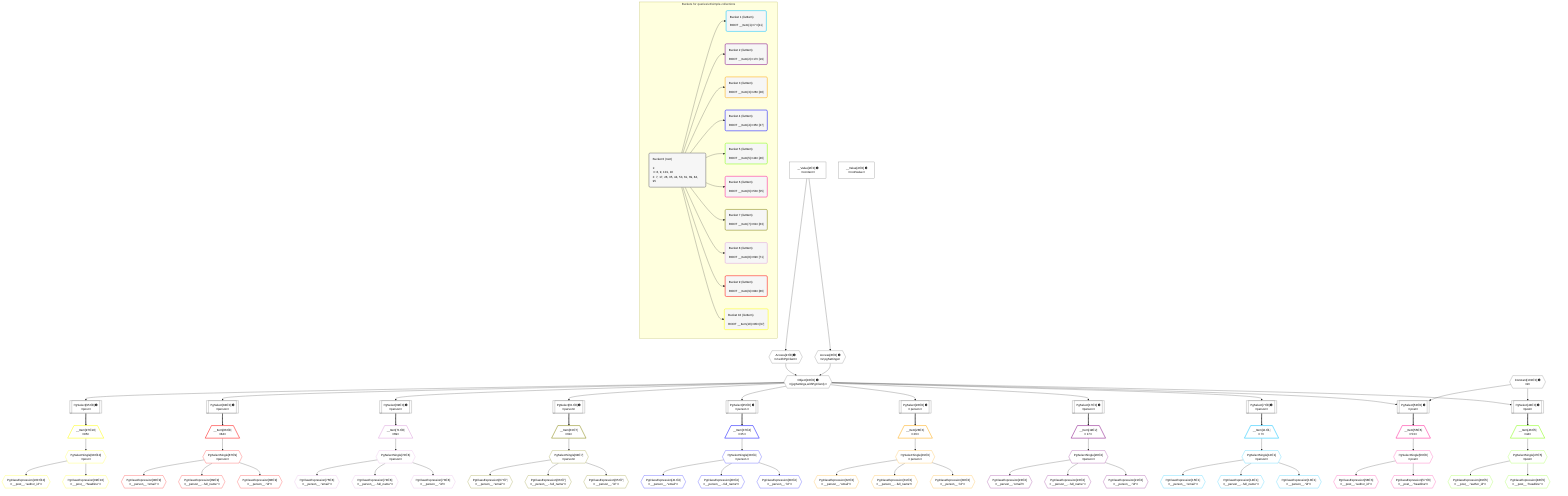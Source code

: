 %%{init: {'themeVariables': { 'fontSize': '12px'}}}%%
graph TD
    classDef path fill:#eee,stroke:#000,color:#000
    classDef plan fill:#fff,stroke-width:1px,color:#000
    classDef itemplan fill:#fff,stroke-width:2px,color:#000
    classDef unbatchedplan fill:#dff,stroke-width:1px,color:#000
    classDef sideeffectplan fill:#fcc,stroke-width:2px,color:#000
    classDef bucket fill:#f6f6f6,color:#000,stroke-width:2px,text-align:left


    %% plan dependencies
    Object10{{"Object[10∈0] ➊<br />ᐸ{pgSettings,withPgClient}ᐳ"}}:::plan
    Access8{{"Access[8∈0] ➊<br />ᐸ2.pgSettingsᐳ"}}:::plan
    Access9{{"Access[9∈0] ➊<br />ᐸ2.withPgClientᐳ"}}:::plan
    Access8 & Access9 --> Object10
    PgSelect44[["PgSelect[44∈0] ➊<br />ᐸpostᐳ"]]:::plan
    Constant101{{"Constant[101∈0] ➊<br />ᐸ2ᐳ"}}:::plan
    Object10 & Constant101 --> PgSelect44
    PgSelect53[["PgSelect[53∈0] ➊<br />ᐸpostᐳ"]]:::plan
    Object10 & Constant101 --> PgSelect53
    PgSelect7[["PgSelect[7∈0] ➊<br />ᐸpersonᐳ"]]:::plan
    Object10 --> PgSelect7
    __Value2["__Value[2∈0] ➊<br />ᐸcontextᐳ"]:::plan
    __Value2 --> Access8
    __Value2 --> Access9
    PgSelect17[["PgSelect[17∈0] ➊<br />ᐸpersonᐳ"]]:::plan
    Object10 --> PgSelect17
    PgSelect26[["PgSelect[26∈0] ➊<br />ᐸpersonᐳ"]]:::plan
    Object10 --> PgSelect26
    PgSelect35[["PgSelect[35∈0] ➊<br />ᐸpersonᐳ"]]:::plan
    Object10 --> PgSelect35
    PgSelect61[["PgSelect[61∈0] ➊<br />ᐸpersonᐳ"]]:::plan
    Object10 --> PgSelect61
    PgSelect69[["PgSelect[69∈0] ➊<br />ᐸpersonᐳ"]]:::plan
    Object10 --> PgSelect69
    PgSelect84[["PgSelect[84∈0] ➊<br />ᐸpersonᐳ"]]:::plan
    Object10 --> PgSelect84
    PgSelect95[["PgSelect[95∈0] ➊<br />ᐸpostᐳ"]]:::plan
    Object10 --> PgSelect95
    __Value4["__Value[4∈0] ➊<br />ᐸrootValueᐳ"]:::plan
    __Item11[/"__Item[11∈1]<br />ᐸ7ᐳ"\]:::itemplan
    PgSelect7 ==> __Item11
    PgSelectSingle12{{"PgSelectSingle[12∈1]<br />ᐸpersonᐳ"}}:::plan
    __Item11 --> PgSelectSingle12
    PgClassExpression13{{"PgClassExpression[13∈1]<br />ᐸ__person__.”id”ᐳ"}}:::plan
    PgSelectSingle12 --> PgClassExpression13
    PgClassExpression14{{"PgClassExpression[14∈1]<br />ᐸ__person__...full_name”ᐳ"}}:::plan
    PgSelectSingle12 --> PgClassExpression14
    PgClassExpression15{{"PgClassExpression[15∈1]<br />ᐸ__person__.”email”ᐳ"}}:::plan
    PgSelectSingle12 --> PgClassExpression15
    __Item19[/"__Item[19∈2]<br />ᐸ17ᐳ"\]:::itemplan
    PgSelect17 ==> __Item19
    PgSelectSingle20{{"PgSelectSingle[20∈2]<br />ᐸpersonᐳ"}}:::plan
    __Item19 --> PgSelectSingle20
    PgClassExpression21{{"PgClassExpression[21∈2]<br />ᐸ__person__.”id”ᐳ"}}:::plan
    PgSelectSingle20 --> PgClassExpression21
    PgClassExpression22{{"PgClassExpression[22∈2]<br />ᐸ__person__...full_name”ᐳ"}}:::plan
    PgSelectSingle20 --> PgClassExpression22
    PgClassExpression23{{"PgClassExpression[23∈2]<br />ᐸ__person__.”email”ᐳ"}}:::plan
    PgSelectSingle20 --> PgClassExpression23
    __Item28[/"__Item[28∈3]<br />ᐸ26ᐳ"\]:::itemplan
    PgSelect26 ==> __Item28
    PgSelectSingle29{{"PgSelectSingle[29∈3]<br />ᐸpersonᐳ"}}:::plan
    __Item28 --> PgSelectSingle29
    PgClassExpression30{{"PgClassExpression[30∈3]<br />ᐸ__person__.”id”ᐳ"}}:::plan
    PgSelectSingle29 --> PgClassExpression30
    PgClassExpression31{{"PgClassExpression[31∈3]<br />ᐸ__person__...full_name”ᐳ"}}:::plan
    PgSelectSingle29 --> PgClassExpression31
    PgClassExpression32{{"PgClassExpression[32∈3]<br />ᐸ__person__.”email”ᐳ"}}:::plan
    PgSelectSingle29 --> PgClassExpression32
    __Item37[/"__Item[37∈4]<br />ᐸ35ᐳ"\]:::itemplan
    PgSelect35 ==> __Item37
    PgSelectSingle38{{"PgSelectSingle[38∈4]<br />ᐸpersonᐳ"}}:::plan
    __Item37 --> PgSelectSingle38
    PgClassExpression39{{"PgClassExpression[39∈4]<br />ᐸ__person__.”id”ᐳ"}}:::plan
    PgSelectSingle38 --> PgClassExpression39
    PgClassExpression40{{"PgClassExpression[40∈4]<br />ᐸ__person__...full_name”ᐳ"}}:::plan
    PgSelectSingle38 --> PgClassExpression40
    PgClassExpression41{{"PgClassExpression[41∈4]<br />ᐸ__person__.”email”ᐳ"}}:::plan
    PgSelectSingle38 --> PgClassExpression41
    __Item46[/"__Item[46∈5]<br />ᐸ44ᐳ"\]:::itemplan
    PgSelect44 ==> __Item46
    PgSelectSingle47{{"PgSelectSingle[47∈5]<br />ᐸpostᐳ"}}:::plan
    __Item46 --> PgSelectSingle47
    PgClassExpression48{{"PgClassExpression[48∈5]<br />ᐸ__post__.”headline”ᐳ"}}:::plan
    PgSelectSingle47 --> PgClassExpression48
    PgClassExpression49{{"PgClassExpression[49∈5]<br />ᐸ__post__.”author_id”ᐳ"}}:::plan
    PgSelectSingle47 --> PgClassExpression49
    __Item55[/"__Item[55∈6]<br />ᐸ53ᐳ"\]:::itemplan
    PgSelect53 ==> __Item55
    PgSelectSingle56{{"PgSelectSingle[56∈6]<br />ᐸpostᐳ"}}:::plan
    __Item55 --> PgSelectSingle56
    PgClassExpression57{{"PgClassExpression[57∈6]<br />ᐸ__post__.”headline”ᐳ"}}:::plan
    PgSelectSingle56 --> PgClassExpression57
    PgClassExpression58{{"PgClassExpression[58∈6]<br />ᐸ__post__.”author_id”ᐳ"}}:::plan
    PgSelectSingle56 --> PgClassExpression58
    __Item63[/"__Item[63∈7]<br />ᐸ61ᐳ"\]:::itemplan
    PgSelect61 ==> __Item63
    PgSelectSingle64{{"PgSelectSingle[64∈7]<br />ᐸpersonᐳ"}}:::plan
    __Item63 --> PgSelectSingle64
    PgClassExpression65{{"PgClassExpression[65∈7]<br />ᐸ__person__.”id”ᐳ"}}:::plan
    PgSelectSingle64 --> PgClassExpression65
    PgClassExpression66{{"PgClassExpression[66∈7]<br />ᐸ__person__...full_name”ᐳ"}}:::plan
    PgSelectSingle64 --> PgClassExpression66
    PgClassExpression67{{"PgClassExpression[67∈7]<br />ᐸ__person__.”email”ᐳ"}}:::plan
    PgSelectSingle64 --> PgClassExpression67
    __Item71[/"__Item[71∈8]<br />ᐸ69ᐳ"\]:::itemplan
    PgSelect69 ==> __Item71
    PgSelectSingle72{{"PgSelectSingle[72∈8]<br />ᐸpersonᐳ"}}:::plan
    __Item71 --> PgSelectSingle72
    PgClassExpression73{{"PgClassExpression[73∈8]<br />ᐸ__person__.”id”ᐳ"}}:::plan
    PgSelectSingle72 --> PgClassExpression73
    PgClassExpression74{{"PgClassExpression[74∈8]<br />ᐸ__person__...full_name”ᐳ"}}:::plan
    PgSelectSingle72 --> PgClassExpression74
    PgClassExpression75{{"PgClassExpression[75∈8]<br />ᐸ__person__.”email”ᐳ"}}:::plan
    PgSelectSingle72 --> PgClassExpression75
    __Item86[/"__Item[86∈9]<br />ᐸ84ᐳ"\]:::itemplan
    PgSelect84 ==> __Item86
    PgSelectSingle87{{"PgSelectSingle[87∈9]<br />ᐸpersonᐳ"}}:::plan
    __Item86 --> PgSelectSingle87
    PgClassExpression88{{"PgClassExpression[88∈9]<br />ᐸ__person__.”id”ᐳ"}}:::plan
    PgSelectSingle87 --> PgClassExpression88
    PgClassExpression89{{"PgClassExpression[89∈9]<br />ᐸ__person__...full_name”ᐳ"}}:::plan
    PgSelectSingle87 --> PgClassExpression89
    PgClassExpression90{{"PgClassExpression[90∈9]<br />ᐸ__person__.”email”ᐳ"}}:::plan
    PgSelectSingle87 --> PgClassExpression90
    __Item97[/"__Item[97∈10]<br />ᐸ95ᐳ"\]:::itemplan
    PgSelect95 ==> __Item97
    PgSelectSingle98{{"PgSelectSingle[98∈10]<br />ᐸpostᐳ"}}:::plan
    __Item97 --> PgSelectSingle98
    PgClassExpression99{{"PgClassExpression[99∈10]<br />ᐸ__post__.”headline”ᐳ"}}:::plan
    PgSelectSingle98 --> PgClassExpression99
    PgClassExpression100{{"PgClassExpression[100∈10]<br />ᐸ__post__.”author_id”ᐳ"}}:::plan
    PgSelectSingle98 --> PgClassExpression100

    %% define steps

    subgraph "Buckets for queries/v4/simple-collections"
    Bucket0("Bucket 0 (root)<br /><br />1: <br />ᐳ: 8, 9, 101, 10<br />2: 7, 17, 26, 35, 44, 53, 61, 69, 84, 95"):::bucket
    classDef bucket0 stroke:#696969
    class Bucket0,__Value2,__Value4,PgSelect7,Access8,Access9,Object10,PgSelect17,PgSelect26,PgSelect35,PgSelect44,PgSelect53,PgSelect61,PgSelect69,PgSelect84,PgSelect95,Constant101 bucket0
    Bucket1("Bucket 1 (listItem)<br /><br />ROOT __Item{1}ᐸ7ᐳ[11]"):::bucket
    classDef bucket1 stroke:#00bfff
    class Bucket1,__Item11,PgSelectSingle12,PgClassExpression13,PgClassExpression14,PgClassExpression15 bucket1
    Bucket2("Bucket 2 (listItem)<br /><br />ROOT __Item{2}ᐸ17ᐳ[19]"):::bucket
    classDef bucket2 stroke:#7f007f
    class Bucket2,__Item19,PgSelectSingle20,PgClassExpression21,PgClassExpression22,PgClassExpression23 bucket2
    Bucket3("Bucket 3 (listItem)<br /><br />ROOT __Item{3}ᐸ26ᐳ[28]"):::bucket
    classDef bucket3 stroke:#ffa500
    class Bucket3,__Item28,PgSelectSingle29,PgClassExpression30,PgClassExpression31,PgClassExpression32 bucket3
    Bucket4("Bucket 4 (listItem)<br /><br />ROOT __Item{4}ᐸ35ᐳ[37]"):::bucket
    classDef bucket4 stroke:#0000ff
    class Bucket4,__Item37,PgSelectSingle38,PgClassExpression39,PgClassExpression40,PgClassExpression41 bucket4
    Bucket5("Bucket 5 (listItem)<br /><br />ROOT __Item{5}ᐸ44ᐳ[46]"):::bucket
    classDef bucket5 stroke:#7fff00
    class Bucket5,__Item46,PgSelectSingle47,PgClassExpression48,PgClassExpression49 bucket5
    Bucket6("Bucket 6 (listItem)<br /><br />ROOT __Item{6}ᐸ53ᐳ[55]"):::bucket
    classDef bucket6 stroke:#ff1493
    class Bucket6,__Item55,PgSelectSingle56,PgClassExpression57,PgClassExpression58 bucket6
    Bucket7("Bucket 7 (listItem)<br /><br />ROOT __Item{7}ᐸ61ᐳ[63]"):::bucket
    classDef bucket7 stroke:#808000
    class Bucket7,__Item63,PgSelectSingle64,PgClassExpression65,PgClassExpression66,PgClassExpression67 bucket7
    Bucket8("Bucket 8 (listItem)<br /><br />ROOT __Item{8}ᐸ69ᐳ[71]"):::bucket
    classDef bucket8 stroke:#dda0dd
    class Bucket8,__Item71,PgSelectSingle72,PgClassExpression73,PgClassExpression74,PgClassExpression75 bucket8
    Bucket9("Bucket 9 (listItem)<br /><br />ROOT __Item{9}ᐸ84ᐳ[86]"):::bucket
    classDef bucket9 stroke:#ff0000
    class Bucket9,__Item86,PgSelectSingle87,PgClassExpression88,PgClassExpression89,PgClassExpression90 bucket9
    Bucket10("Bucket 10 (listItem)<br /><br />ROOT __Item{10}ᐸ95ᐳ[97]"):::bucket
    classDef bucket10 stroke:#ffff00
    class Bucket10,__Item97,PgSelectSingle98,PgClassExpression99,PgClassExpression100 bucket10
    Bucket0 --> Bucket1 & Bucket2 & Bucket3 & Bucket4 & Bucket5 & Bucket6 & Bucket7 & Bucket8 & Bucket9 & Bucket10
    end